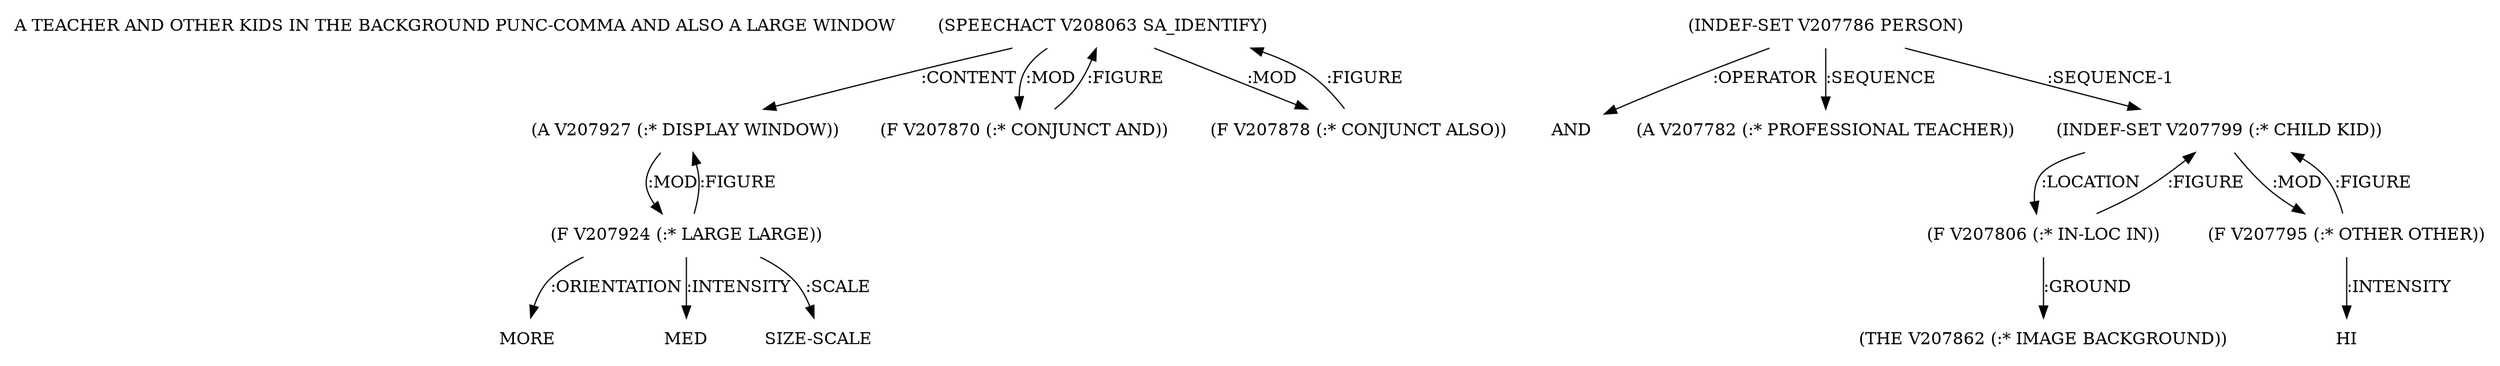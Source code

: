 digraph Terms {
  node [shape=none]
  "A TEACHER AND OTHER KIDS IN THE BACKGROUND PUNC-COMMA AND ALSO A LARGE WINDOW"
  "V208063" [label="(SPEECHACT V208063 SA_IDENTIFY)"]
  "V208063" -> "V207927" [label=":CONTENT"]
  "V208063" -> "V207870" [label=":MOD"]
  "V208063" -> "V207878" [label=":MOD"]
  "V207870" [label="(F V207870 (:* CONJUNCT AND))"]
  "V207870" -> "V208063" [label=":FIGURE"]
  "V207878" [label="(F V207878 (:* CONJUNCT ALSO))"]
  "V207878" -> "V208063" [label=":FIGURE"]
  "V207927" [label="(A V207927 (:* DISPLAY WINDOW))"]
  "V207927" -> "V207924" [label=":MOD"]
  "V207924" [label="(F V207924 (:* LARGE LARGE))"]
  "V207924" -> "NT211085" [label=":ORIENTATION"]
  "NT211085" [label="MORE"]
  "V207924" -> "NT211086" [label=":INTENSITY"]
  "NT211086" [label="MED"]
  "V207924" -> "V207927" [label=":FIGURE"]
  "V207924" -> "NT211087" [label=":SCALE"]
  "NT211087" [label="SIZE-SCALE"]
  "V207786" [label="(INDEF-SET V207786 PERSON)"]
  "V207786" -> "NT211088" [label=":OPERATOR"]
  "NT211088" [label="AND"]
  "V207786" -> "V207782" [label=":SEQUENCE"]
  "V207786" -> "V207799" [label=":SEQUENCE-1"]
  "V207782" [label="(A V207782 (:* PROFESSIONAL TEACHER))"]
  "V207799" [label="(INDEF-SET V207799 (:* CHILD KID))"]
  "V207799" -> "V207806" [label=":LOCATION"]
  "V207799" -> "V207795" [label=":MOD"]
  "V207795" [label="(F V207795 (:* OTHER OTHER))"]
  "V207795" -> "NT211089" [label=":INTENSITY"]
  "NT211089" [label="HI"]
  "V207795" -> "V207799" [label=":FIGURE"]
  "V207806" [label="(F V207806 (:* IN-LOC IN))"]
  "V207806" -> "V207862" [label=":GROUND"]
  "V207806" -> "V207799" [label=":FIGURE"]
  "V207862" [label="(THE V207862 (:* IMAGE BACKGROUND))"]
}
